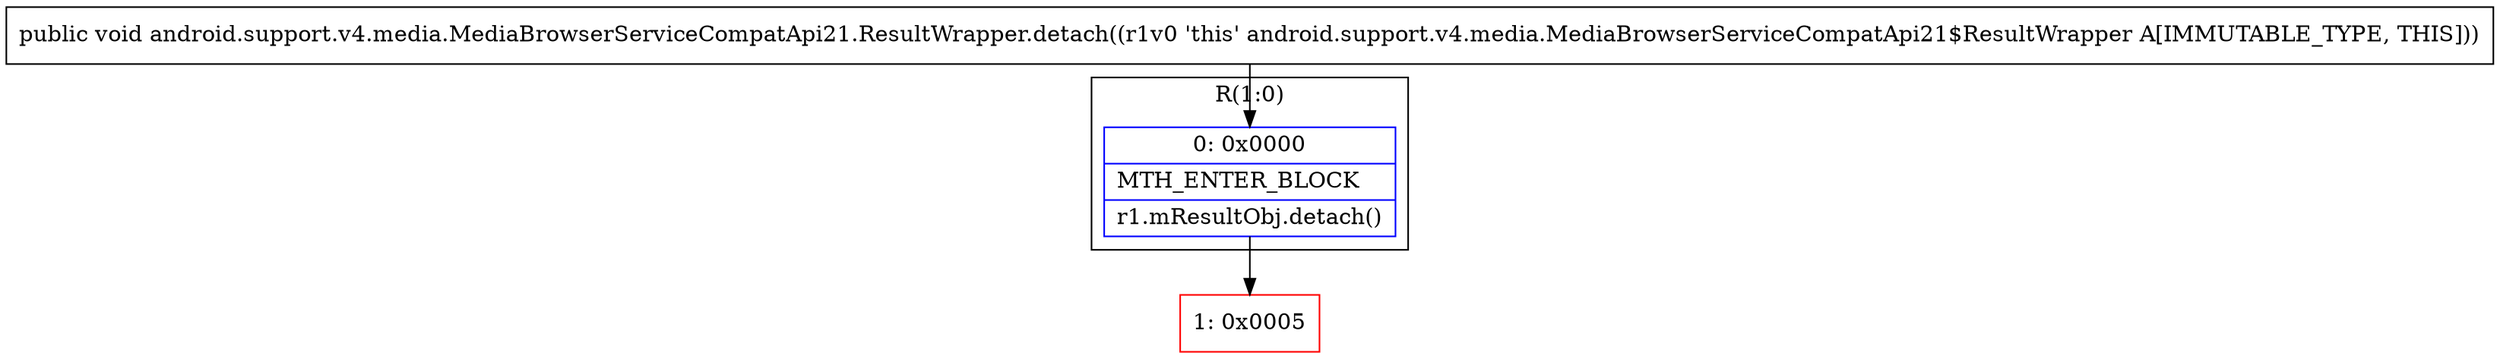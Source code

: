 digraph "CFG forandroid.support.v4.media.MediaBrowserServiceCompatApi21.ResultWrapper.detach()V" {
subgraph cluster_Region_1646013463 {
label = "R(1:0)";
node [shape=record,color=blue];
Node_0 [shape=record,label="{0\:\ 0x0000|MTH_ENTER_BLOCK\l|r1.mResultObj.detach()\l}"];
}
Node_1 [shape=record,color=red,label="{1\:\ 0x0005}"];
MethodNode[shape=record,label="{public void android.support.v4.media.MediaBrowserServiceCompatApi21.ResultWrapper.detach((r1v0 'this' android.support.v4.media.MediaBrowserServiceCompatApi21$ResultWrapper A[IMMUTABLE_TYPE, THIS])) }"];
MethodNode -> Node_0;
Node_0 -> Node_1;
}

